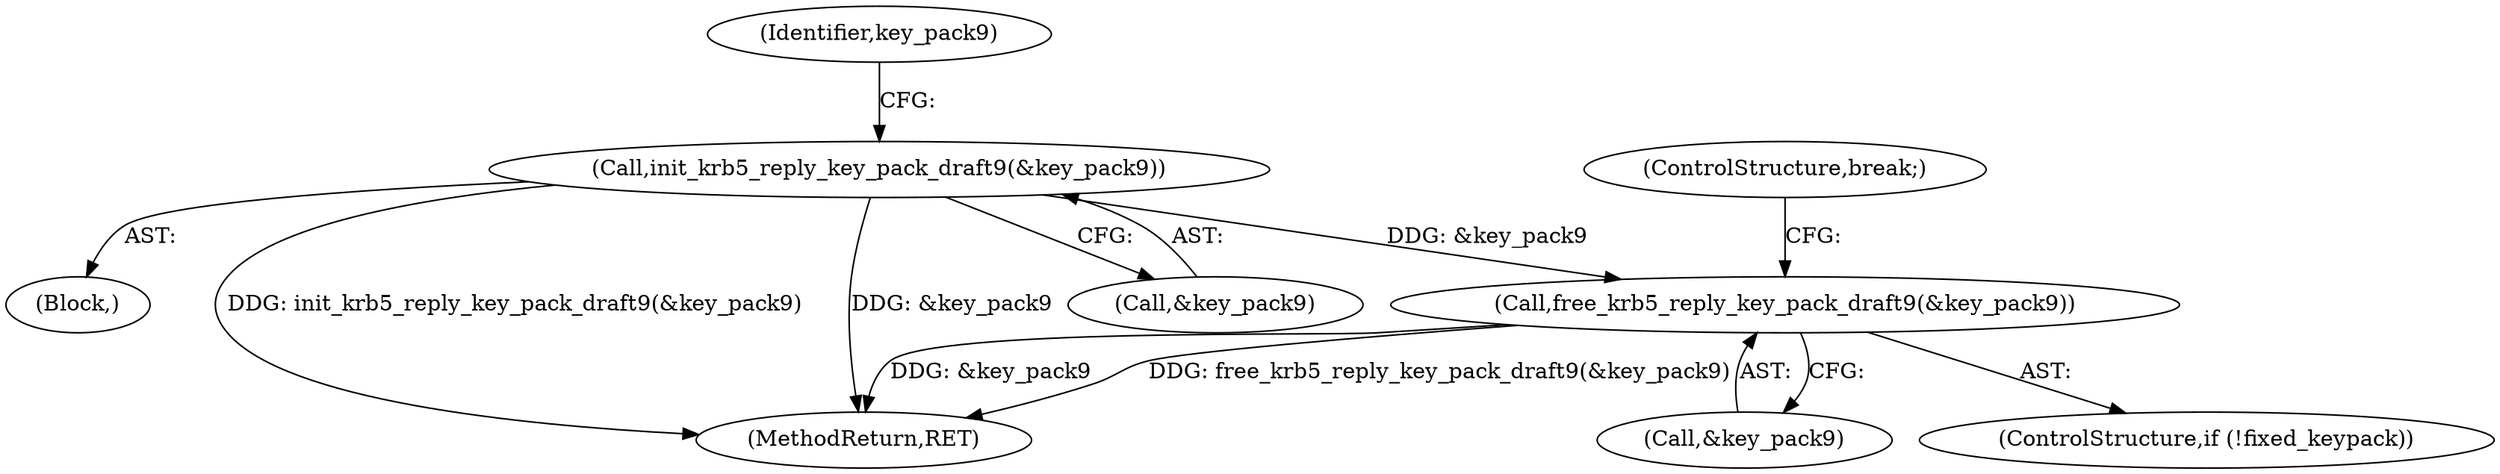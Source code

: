 digraph "0_krb5_db64ca25d661a47b996b4e2645998b5d7f0eb52c@API" {
"1001401" [label="(Call,free_krb5_reply_key_pack_draft9(&key_pack9))"];
"1000912" [label="(Call,init_krb5_reply_key_pack_draft9(&key_pack9))"];
"1000911" [label="(Block,)"];
"1001398" [label="(ControlStructure,if (!fixed_keypack))"];
"1001402" [label="(Call,&key_pack9)"];
"1001415" [label="(MethodReturn,RET)"];
"1001401" [label="(Call,free_krb5_reply_key_pack_draft9(&key_pack9))"];
"1000913" [label="(Call,&key_pack9)"];
"1000917" [label="(Identifier,key_pack9)"];
"1000912" [label="(Call,init_krb5_reply_key_pack_draft9(&key_pack9))"];
"1001408" [label="(ControlStructure,break;)"];
"1001401" -> "1001398"  [label="AST: "];
"1001401" -> "1001402"  [label="CFG: "];
"1001402" -> "1001401"  [label="AST: "];
"1001408" -> "1001401"  [label="CFG: "];
"1001401" -> "1001415"  [label="DDG: &key_pack9"];
"1001401" -> "1001415"  [label="DDG: free_krb5_reply_key_pack_draft9(&key_pack9)"];
"1000912" -> "1001401"  [label="DDG: &key_pack9"];
"1000912" -> "1000911"  [label="AST: "];
"1000912" -> "1000913"  [label="CFG: "];
"1000913" -> "1000912"  [label="AST: "];
"1000917" -> "1000912"  [label="CFG: "];
"1000912" -> "1001415"  [label="DDG: init_krb5_reply_key_pack_draft9(&key_pack9)"];
"1000912" -> "1001415"  [label="DDG: &key_pack9"];
}
